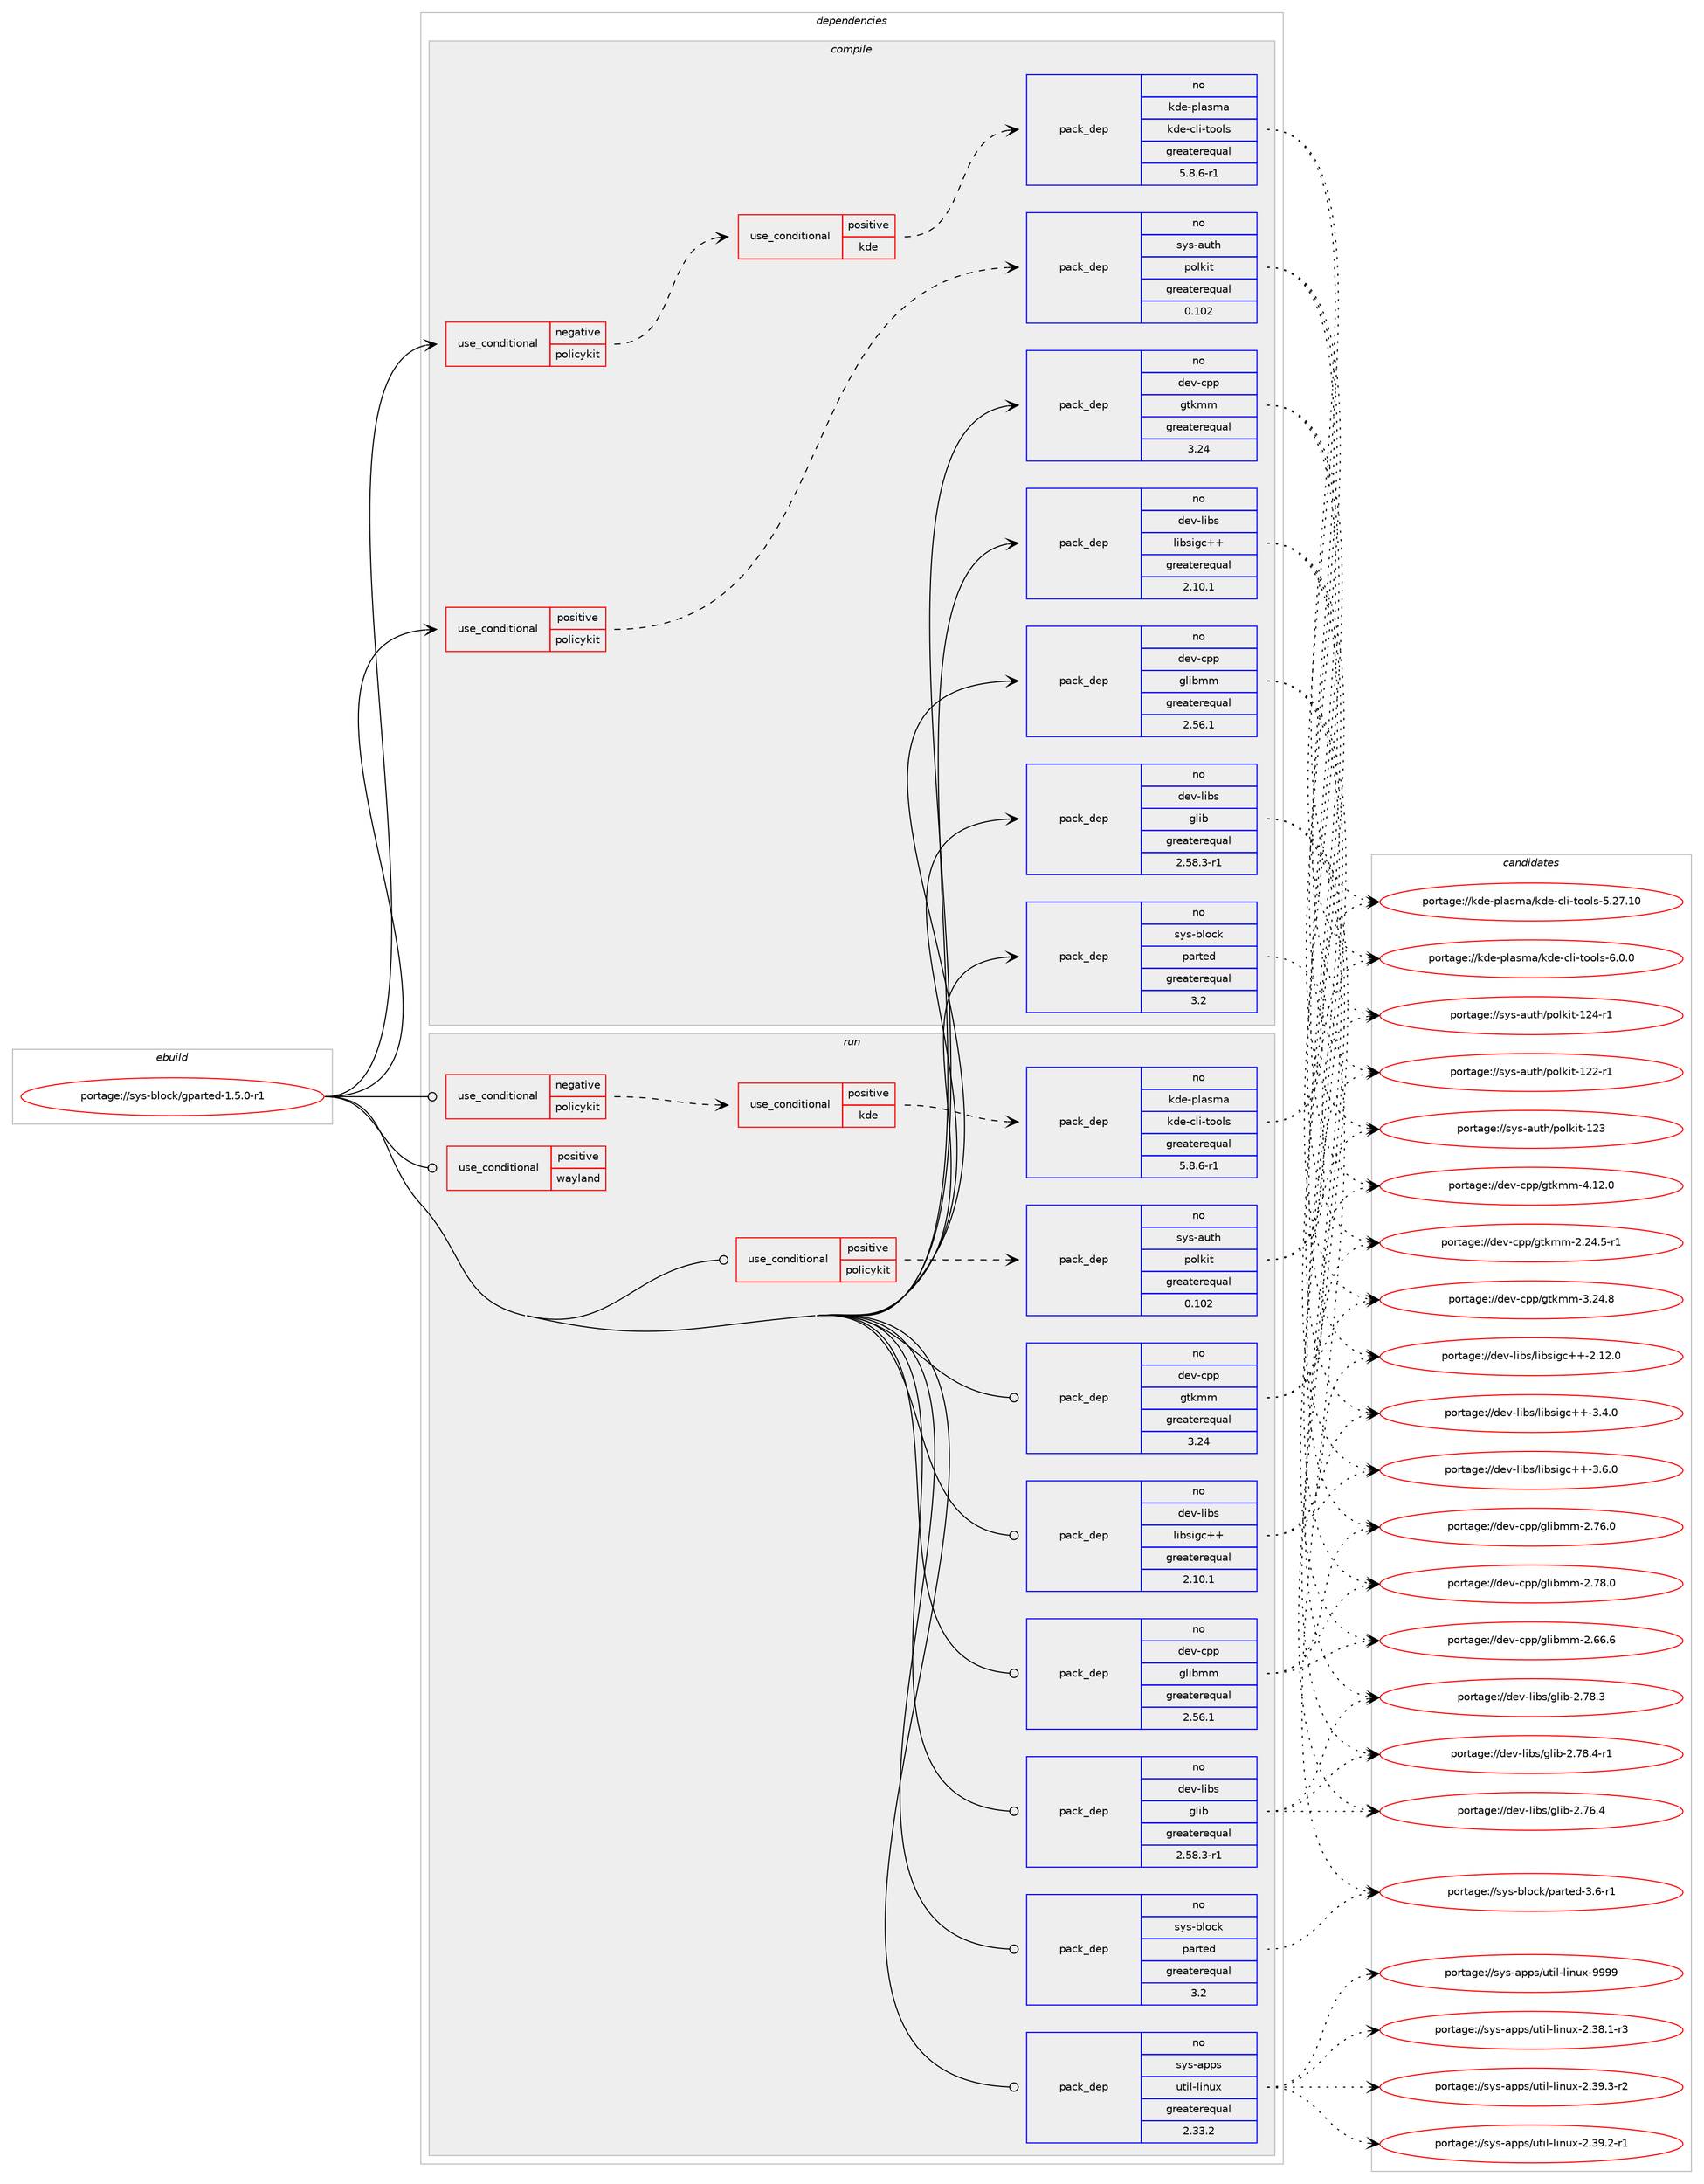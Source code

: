 digraph prolog {

# *************
# Graph options
# *************

newrank=true;
concentrate=true;
compound=true;
graph [rankdir=LR,fontname=Helvetica,fontsize=10,ranksep=1.5];#, ranksep=2.5, nodesep=0.2];
edge  [arrowhead=vee];
node  [fontname=Helvetica,fontsize=10];

# **********
# The ebuild
# **********

subgraph cluster_leftcol {
color=gray;
rank=same;
label=<<i>ebuild</i>>;
id [label="portage://sys-block/gparted-1.5.0-r1", color=red, width=4, href="../sys-block/gparted-1.5.0-r1.svg"];
}

# ****************
# The dependencies
# ****************

subgraph cluster_midcol {
color=gray;
label=<<i>dependencies</i>>;
subgraph cluster_compile {
fillcolor="#eeeeee";
style=filled;
label=<<i>compile</i>>;
subgraph cond10525 {
dependency14875 [label=<<TABLE BORDER="0" CELLBORDER="1" CELLSPACING="0" CELLPADDING="4"><TR><TD ROWSPAN="3" CELLPADDING="10">use_conditional</TD></TR><TR><TD>negative</TD></TR><TR><TD>policykit</TD></TR></TABLE>>, shape=none, color=red];
subgraph cond10526 {
dependency14876 [label=<<TABLE BORDER="0" CELLBORDER="1" CELLSPACING="0" CELLPADDING="4"><TR><TD ROWSPAN="3" CELLPADDING="10">use_conditional</TD></TR><TR><TD>positive</TD></TR><TR><TD>kde</TD></TR></TABLE>>, shape=none, color=red];
subgraph pack4204 {
dependency14877 [label=<<TABLE BORDER="0" CELLBORDER="1" CELLSPACING="0" CELLPADDING="4" WIDTH="220"><TR><TD ROWSPAN="6" CELLPADDING="30">pack_dep</TD></TR><TR><TD WIDTH="110">no</TD></TR><TR><TD>kde-plasma</TD></TR><TR><TD>kde-cli-tools</TD></TR><TR><TD>greaterequal</TD></TR><TR><TD>5.8.6-r1</TD></TR></TABLE>>, shape=none, color=blue];
}
dependency14876:e -> dependency14877:w [weight=20,style="dashed",arrowhead="vee"];
}
dependency14875:e -> dependency14876:w [weight=20,style="dashed",arrowhead="vee"];
}
id:e -> dependency14875:w [weight=20,style="solid",arrowhead="vee"];
subgraph cond10527 {
dependency14878 [label=<<TABLE BORDER="0" CELLBORDER="1" CELLSPACING="0" CELLPADDING="4"><TR><TD ROWSPAN="3" CELLPADDING="10">use_conditional</TD></TR><TR><TD>positive</TD></TR><TR><TD>policykit</TD></TR></TABLE>>, shape=none, color=red];
subgraph pack4205 {
dependency14879 [label=<<TABLE BORDER="0" CELLBORDER="1" CELLSPACING="0" CELLPADDING="4" WIDTH="220"><TR><TD ROWSPAN="6" CELLPADDING="30">pack_dep</TD></TR><TR><TD WIDTH="110">no</TD></TR><TR><TD>sys-auth</TD></TR><TR><TD>polkit</TD></TR><TR><TD>greaterequal</TD></TR><TR><TD>0.102</TD></TR></TABLE>>, shape=none, color=blue];
}
dependency14878:e -> dependency14879:w [weight=20,style="dashed",arrowhead="vee"];
}
id:e -> dependency14878:w [weight=20,style="solid",arrowhead="vee"];
subgraph pack4206 {
dependency14880 [label=<<TABLE BORDER="0" CELLBORDER="1" CELLSPACING="0" CELLPADDING="4" WIDTH="220"><TR><TD ROWSPAN="6" CELLPADDING="30">pack_dep</TD></TR><TR><TD WIDTH="110">no</TD></TR><TR><TD>dev-cpp</TD></TR><TR><TD>glibmm</TD></TR><TR><TD>greaterequal</TD></TR><TR><TD>2.56.1</TD></TR></TABLE>>, shape=none, color=blue];
}
id:e -> dependency14880:w [weight=20,style="solid",arrowhead="vee"];
subgraph pack4207 {
dependency14881 [label=<<TABLE BORDER="0" CELLBORDER="1" CELLSPACING="0" CELLPADDING="4" WIDTH="220"><TR><TD ROWSPAN="6" CELLPADDING="30">pack_dep</TD></TR><TR><TD WIDTH="110">no</TD></TR><TR><TD>dev-cpp</TD></TR><TR><TD>gtkmm</TD></TR><TR><TD>greaterequal</TD></TR><TR><TD>3.24</TD></TR></TABLE>>, shape=none, color=blue];
}
id:e -> dependency14881:w [weight=20,style="solid",arrowhead="vee"];
subgraph pack4208 {
dependency14882 [label=<<TABLE BORDER="0" CELLBORDER="1" CELLSPACING="0" CELLPADDING="4" WIDTH="220"><TR><TD ROWSPAN="6" CELLPADDING="30">pack_dep</TD></TR><TR><TD WIDTH="110">no</TD></TR><TR><TD>dev-libs</TD></TR><TR><TD>glib</TD></TR><TR><TD>greaterequal</TD></TR><TR><TD>2.58.3-r1</TD></TR></TABLE>>, shape=none, color=blue];
}
id:e -> dependency14882:w [weight=20,style="solid",arrowhead="vee"];
subgraph pack4209 {
dependency14883 [label=<<TABLE BORDER="0" CELLBORDER="1" CELLSPACING="0" CELLPADDING="4" WIDTH="220"><TR><TD ROWSPAN="6" CELLPADDING="30">pack_dep</TD></TR><TR><TD WIDTH="110">no</TD></TR><TR><TD>dev-libs</TD></TR><TR><TD>libsigc++</TD></TR><TR><TD>greaterequal</TD></TR><TR><TD>2.10.1</TD></TR></TABLE>>, shape=none, color=blue];
}
id:e -> dependency14883:w [weight=20,style="solid",arrowhead="vee"];
# *** BEGIN UNKNOWN DEPENDENCY TYPE (TODO) ***
# id -> package_dependency(portage://sys-block/gparted-1.5.0-r1,install,no,dev-util,desktop-file-utils,none,[,,],[],[])
# *** END UNKNOWN DEPENDENCY TYPE (TODO) ***

subgraph pack4210 {
dependency14884 [label=<<TABLE BORDER="0" CELLBORDER="1" CELLSPACING="0" CELLPADDING="4" WIDTH="220"><TR><TD ROWSPAN="6" CELLPADDING="30">pack_dep</TD></TR><TR><TD WIDTH="110">no</TD></TR><TR><TD>sys-block</TD></TR><TR><TD>parted</TD></TR><TR><TD>greaterequal</TD></TR><TR><TD>3.2</TD></TR></TABLE>>, shape=none, color=blue];
}
id:e -> dependency14884:w [weight=20,style="solid",arrowhead="vee"];
# *** BEGIN UNKNOWN DEPENDENCY TYPE (TODO) ***
# id -> package_dependency(portage://sys-block/gparted-1.5.0-r1,install,no,x11-misc,shared-mime-info,none,[,,],[],[])
# *** END UNKNOWN DEPENDENCY TYPE (TODO) ***

}
subgraph cluster_compileandrun {
fillcolor="#eeeeee";
style=filled;
label=<<i>compile and run</i>>;
}
subgraph cluster_run {
fillcolor="#eeeeee";
style=filled;
label=<<i>run</i>>;
subgraph cond10528 {
dependency14885 [label=<<TABLE BORDER="0" CELLBORDER="1" CELLSPACING="0" CELLPADDING="4"><TR><TD ROWSPAN="3" CELLPADDING="10">use_conditional</TD></TR><TR><TD>negative</TD></TR><TR><TD>policykit</TD></TR></TABLE>>, shape=none, color=red];
subgraph cond10529 {
dependency14886 [label=<<TABLE BORDER="0" CELLBORDER="1" CELLSPACING="0" CELLPADDING="4"><TR><TD ROWSPAN="3" CELLPADDING="10">use_conditional</TD></TR><TR><TD>positive</TD></TR><TR><TD>kde</TD></TR></TABLE>>, shape=none, color=red];
subgraph pack4211 {
dependency14887 [label=<<TABLE BORDER="0" CELLBORDER="1" CELLSPACING="0" CELLPADDING="4" WIDTH="220"><TR><TD ROWSPAN="6" CELLPADDING="30">pack_dep</TD></TR><TR><TD WIDTH="110">no</TD></TR><TR><TD>kde-plasma</TD></TR><TR><TD>kde-cli-tools</TD></TR><TR><TD>greaterequal</TD></TR><TR><TD>5.8.6-r1</TD></TR></TABLE>>, shape=none, color=blue];
}
dependency14886:e -> dependency14887:w [weight=20,style="dashed",arrowhead="vee"];
}
dependency14885:e -> dependency14886:w [weight=20,style="dashed",arrowhead="vee"];
}
id:e -> dependency14885:w [weight=20,style="solid",arrowhead="odot"];
subgraph cond10530 {
dependency14888 [label=<<TABLE BORDER="0" CELLBORDER="1" CELLSPACING="0" CELLPADDING="4"><TR><TD ROWSPAN="3" CELLPADDING="10">use_conditional</TD></TR><TR><TD>positive</TD></TR><TR><TD>policykit</TD></TR></TABLE>>, shape=none, color=red];
subgraph pack4212 {
dependency14889 [label=<<TABLE BORDER="0" CELLBORDER="1" CELLSPACING="0" CELLPADDING="4" WIDTH="220"><TR><TD ROWSPAN="6" CELLPADDING="30">pack_dep</TD></TR><TR><TD WIDTH="110">no</TD></TR><TR><TD>sys-auth</TD></TR><TR><TD>polkit</TD></TR><TR><TD>greaterequal</TD></TR><TR><TD>0.102</TD></TR></TABLE>>, shape=none, color=blue];
}
dependency14888:e -> dependency14889:w [weight=20,style="dashed",arrowhead="vee"];
}
id:e -> dependency14888:w [weight=20,style="solid",arrowhead="odot"];
subgraph cond10531 {
dependency14890 [label=<<TABLE BORDER="0" CELLBORDER="1" CELLSPACING="0" CELLPADDING="4"><TR><TD ROWSPAN="3" CELLPADDING="10">use_conditional</TD></TR><TR><TD>positive</TD></TR><TR><TD>wayland</TD></TR></TABLE>>, shape=none, color=red];
# *** BEGIN UNKNOWN DEPENDENCY TYPE (TODO) ***
# dependency14890 -> package_dependency(portage://sys-block/gparted-1.5.0-r1,run,no,x11-apps,xhost,none,[,,],[],[])
# *** END UNKNOWN DEPENDENCY TYPE (TODO) ***

}
id:e -> dependency14890:w [weight=20,style="solid",arrowhead="odot"];
subgraph pack4213 {
dependency14891 [label=<<TABLE BORDER="0" CELLBORDER="1" CELLSPACING="0" CELLPADDING="4" WIDTH="220"><TR><TD ROWSPAN="6" CELLPADDING="30">pack_dep</TD></TR><TR><TD WIDTH="110">no</TD></TR><TR><TD>dev-cpp</TD></TR><TR><TD>glibmm</TD></TR><TR><TD>greaterequal</TD></TR><TR><TD>2.56.1</TD></TR></TABLE>>, shape=none, color=blue];
}
id:e -> dependency14891:w [weight=20,style="solid",arrowhead="odot"];
subgraph pack4214 {
dependency14892 [label=<<TABLE BORDER="0" CELLBORDER="1" CELLSPACING="0" CELLPADDING="4" WIDTH="220"><TR><TD ROWSPAN="6" CELLPADDING="30">pack_dep</TD></TR><TR><TD WIDTH="110">no</TD></TR><TR><TD>dev-cpp</TD></TR><TR><TD>gtkmm</TD></TR><TR><TD>greaterequal</TD></TR><TR><TD>3.24</TD></TR></TABLE>>, shape=none, color=blue];
}
id:e -> dependency14892:w [weight=20,style="solid",arrowhead="odot"];
subgraph pack4215 {
dependency14893 [label=<<TABLE BORDER="0" CELLBORDER="1" CELLSPACING="0" CELLPADDING="4" WIDTH="220"><TR><TD ROWSPAN="6" CELLPADDING="30">pack_dep</TD></TR><TR><TD WIDTH="110">no</TD></TR><TR><TD>dev-libs</TD></TR><TR><TD>glib</TD></TR><TR><TD>greaterequal</TD></TR><TR><TD>2.58.3-r1</TD></TR></TABLE>>, shape=none, color=blue];
}
id:e -> dependency14893:w [weight=20,style="solid",arrowhead="odot"];
subgraph pack4216 {
dependency14894 [label=<<TABLE BORDER="0" CELLBORDER="1" CELLSPACING="0" CELLPADDING="4" WIDTH="220"><TR><TD ROWSPAN="6" CELLPADDING="30">pack_dep</TD></TR><TR><TD WIDTH="110">no</TD></TR><TR><TD>dev-libs</TD></TR><TR><TD>libsigc++</TD></TR><TR><TD>greaterequal</TD></TR><TR><TD>2.10.1</TD></TR></TABLE>>, shape=none, color=blue];
}
id:e -> dependency14894:w [weight=20,style="solid",arrowhead="odot"];
subgraph pack4217 {
dependency14895 [label=<<TABLE BORDER="0" CELLBORDER="1" CELLSPACING="0" CELLPADDING="4" WIDTH="220"><TR><TD ROWSPAN="6" CELLPADDING="30">pack_dep</TD></TR><TR><TD WIDTH="110">no</TD></TR><TR><TD>sys-apps</TD></TR><TR><TD>util-linux</TD></TR><TR><TD>greaterequal</TD></TR><TR><TD>2.33.2</TD></TR></TABLE>>, shape=none, color=blue];
}
id:e -> dependency14895:w [weight=20,style="solid",arrowhead="odot"];
subgraph pack4218 {
dependency14896 [label=<<TABLE BORDER="0" CELLBORDER="1" CELLSPACING="0" CELLPADDING="4" WIDTH="220"><TR><TD ROWSPAN="6" CELLPADDING="30">pack_dep</TD></TR><TR><TD WIDTH="110">no</TD></TR><TR><TD>sys-block</TD></TR><TR><TD>parted</TD></TR><TR><TD>greaterequal</TD></TR><TR><TD>3.2</TD></TR></TABLE>>, shape=none, color=blue];
}
id:e -> dependency14896:w [weight=20,style="solid",arrowhead="odot"];
}
}

# **************
# The candidates
# **************

subgraph cluster_choices {
rank=same;
color=gray;
label=<<i>candidates</i>>;

subgraph choice4204 {
color=black;
nodesep=1;
choice107100101451121089711510997471071001014599108105451161111111081154553465055464948 [label="portage://kde-plasma/kde-cli-tools-5.27.10", color=red, width=4,href="../kde-plasma/kde-cli-tools-5.27.10.svg"];
choice10710010145112108971151099747107100101459910810545116111111108115455446484648 [label="portage://kde-plasma/kde-cli-tools-6.0.0", color=red, width=4,href="../kde-plasma/kde-cli-tools-6.0.0.svg"];
dependency14877:e -> choice107100101451121089711510997471071001014599108105451161111111081154553465055464948:w [style=dotted,weight="100"];
dependency14877:e -> choice10710010145112108971151099747107100101459910810545116111111108115455446484648:w [style=dotted,weight="100"];
}
subgraph choice4205 {
color=black;
nodesep=1;
choice115121115459711711610447112111108107105116454950504511449 [label="portage://sys-auth/polkit-122-r1", color=red, width=4,href="../sys-auth/polkit-122-r1.svg"];
choice11512111545971171161044711211110810710511645495051 [label="portage://sys-auth/polkit-123", color=red, width=4,href="../sys-auth/polkit-123.svg"];
choice115121115459711711610447112111108107105116454950524511449 [label="portage://sys-auth/polkit-124-r1", color=red, width=4,href="../sys-auth/polkit-124-r1.svg"];
dependency14879:e -> choice115121115459711711610447112111108107105116454950504511449:w [style=dotted,weight="100"];
dependency14879:e -> choice11512111545971171161044711211110810710511645495051:w [style=dotted,weight="100"];
dependency14879:e -> choice115121115459711711610447112111108107105116454950524511449:w [style=dotted,weight="100"];
}
subgraph choice4206 {
color=black;
nodesep=1;
choice1001011184599112112471031081059810910945504654544654 [label="portage://dev-cpp/glibmm-2.66.6", color=red, width=4,href="../dev-cpp/glibmm-2.66.6.svg"];
choice1001011184599112112471031081059810910945504655544648 [label="portage://dev-cpp/glibmm-2.76.0", color=red, width=4,href="../dev-cpp/glibmm-2.76.0.svg"];
choice1001011184599112112471031081059810910945504655564648 [label="portage://dev-cpp/glibmm-2.78.0", color=red, width=4,href="../dev-cpp/glibmm-2.78.0.svg"];
dependency14880:e -> choice1001011184599112112471031081059810910945504654544654:w [style=dotted,weight="100"];
dependency14880:e -> choice1001011184599112112471031081059810910945504655544648:w [style=dotted,weight="100"];
dependency14880:e -> choice1001011184599112112471031081059810910945504655564648:w [style=dotted,weight="100"];
}
subgraph choice4207 {
color=black;
nodesep=1;
choice100101118459911211247103116107109109455046505246534511449 [label="portage://dev-cpp/gtkmm-2.24.5-r1", color=red, width=4,href="../dev-cpp/gtkmm-2.24.5-r1.svg"];
choice10010111845991121124710311610710910945514650524656 [label="portage://dev-cpp/gtkmm-3.24.8", color=red, width=4,href="../dev-cpp/gtkmm-3.24.8.svg"];
choice10010111845991121124710311610710910945524649504648 [label="portage://dev-cpp/gtkmm-4.12.0", color=red, width=4,href="../dev-cpp/gtkmm-4.12.0.svg"];
dependency14881:e -> choice100101118459911211247103116107109109455046505246534511449:w [style=dotted,weight="100"];
dependency14881:e -> choice10010111845991121124710311610710910945514650524656:w [style=dotted,weight="100"];
dependency14881:e -> choice10010111845991121124710311610710910945524649504648:w [style=dotted,weight="100"];
}
subgraph choice4208 {
color=black;
nodesep=1;
choice1001011184510810598115471031081059845504655544652 [label="portage://dev-libs/glib-2.76.4", color=red, width=4,href="../dev-libs/glib-2.76.4.svg"];
choice1001011184510810598115471031081059845504655564651 [label="portage://dev-libs/glib-2.78.3", color=red, width=4,href="../dev-libs/glib-2.78.3.svg"];
choice10010111845108105981154710310810598455046555646524511449 [label="portage://dev-libs/glib-2.78.4-r1", color=red, width=4,href="../dev-libs/glib-2.78.4-r1.svg"];
dependency14882:e -> choice1001011184510810598115471031081059845504655544652:w [style=dotted,weight="100"];
dependency14882:e -> choice1001011184510810598115471031081059845504655564651:w [style=dotted,weight="100"];
dependency14882:e -> choice10010111845108105981154710310810598455046555646524511449:w [style=dotted,weight="100"];
}
subgraph choice4209 {
color=black;
nodesep=1;
choice1001011184510810598115471081059811510510399434345504649504648 [label="portage://dev-libs/libsigc++-2.12.0", color=red, width=4,href="../dev-libs/libsigc++-2.12.0.svg"];
choice10010111845108105981154710810598115105103994343455146524648 [label="portage://dev-libs/libsigc++-3.4.0", color=red, width=4,href="../dev-libs/libsigc++-3.4.0.svg"];
choice10010111845108105981154710810598115105103994343455146544648 [label="portage://dev-libs/libsigc++-3.6.0", color=red, width=4,href="../dev-libs/libsigc++-3.6.0.svg"];
dependency14883:e -> choice1001011184510810598115471081059811510510399434345504649504648:w [style=dotted,weight="100"];
dependency14883:e -> choice10010111845108105981154710810598115105103994343455146524648:w [style=dotted,weight="100"];
dependency14883:e -> choice10010111845108105981154710810598115105103994343455146544648:w [style=dotted,weight="100"];
}
subgraph choice4210 {
color=black;
nodesep=1;
choice1151211154598108111991074711297114116101100455146544511449 [label="portage://sys-block/parted-3.6-r1", color=red, width=4,href="../sys-block/parted-3.6-r1.svg"];
dependency14884:e -> choice1151211154598108111991074711297114116101100455146544511449:w [style=dotted,weight="100"];
}
subgraph choice4211 {
color=black;
nodesep=1;
choice107100101451121089711510997471071001014599108105451161111111081154553465055464948 [label="portage://kde-plasma/kde-cli-tools-5.27.10", color=red, width=4,href="../kde-plasma/kde-cli-tools-5.27.10.svg"];
choice10710010145112108971151099747107100101459910810545116111111108115455446484648 [label="portage://kde-plasma/kde-cli-tools-6.0.0", color=red, width=4,href="../kde-plasma/kde-cli-tools-6.0.0.svg"];
dependency14887:e -> choice107100101451121089711510997471071001014599108105451161111111081154553465055464948:w [style=dotted,weight="100"];
dependency14887:e -> choice10710010145112108971151099747107100101459910810545116111111108115455446484648:w [style=dotted,weight="100"];
}
subgraph choice4212 {
color=black;
nodesep=1;
choice115121115459711711610447112111108107105116454950504511449 [label="portage://sys-auth/polkit-122-r1", color=red, width=4,href="../sys-auth/polkit-122-r1.svg"];
choice11512111545971171161044711211110810710511645495051 [label="portage://sys-auth/polkit-123", color=red, width=4,href="../sys-auth/polkit-123.svg"];
choice115121115459711711610447112111108107105116454950524511449 [label="portage://sys-auth/polkit-124-r1", color=red, width=4,href="../sys-auth/polkit-124-r1.svg"];
dependency14889:e -> choice115121115459711711610447112111108107105116454950504511449:w [style=dotted,weight="100"];
dependency14889:e -> choice11512111545971171161044711211110810710511645495051:w [style=dotted,weight="100"];
dependency14889:e -> choice115121115459711711610447112111108107105116454950524511449:w [style=dotted,weight="100"];
}
subgraph choice4213 {
color=black;
nodesep=1;
choice1001011184599112112471031081059810910945504654544654 [label="portage://dev-cpp/glibmm-2.66.6", color=red, width=4,href="../dev-cpp/glibmm-2.66.6.svg"];
choice1001011184599112112471031081059810910945504655544648 [label="portage://dev-cpp/glibmm-2.76.0", color=red, width=4,href="../dev-cpp/glibmm-2.76.0.svg"];
choice1001011184599112112471031081059810910945504655564648 [label="portage://dev-cpp/glibmm-2.78.0", color=red, width=4,href="../dev-cpp/glibmm-2.78.0.svg"];
dependency14891:e -> choice1001011184599112112471031081059810910945504654544654:w [style=dotted,weight="100"];
dependency14891:e -> choice1001011184599112112471031081059810910945504655544648:w [style=dotted,weight="100"];
dependency14891:e -> choice1001011184599112112471031081059810910945504655564648:w [style=dotted,weight="100"];
}
subgraph choice4214 {
color=black;
nodesep=1;
choice100101118459911211247103116107109109455046505246534511449 [label="portage://dev-cpp/gtkmm-2.24.5-r1", color=red, width=4,href="../dev-cpp/gtkmm-2.24.5-r1.svg"];
choice10010111845991121124710311610710910945514650524656 [label="portage://dev-cpp/gtkmm-3.24.8", color=red, width=4,href="../dev-cpp/gtkmm-3.24.8.svg"];
choice10010111845991121124710311610710910945524649504648 [label="portage://dev-cpp/gtkmm-4.12.0", color=red, width=4,href="../dev-cpp/gtkmm-4.12.0.svg"];
dependency14892:e -> choice100101118459911211247103116107109109455046505246534511449:w [style=dotted,weight="100"];
dependency14892:e -> choice10010111845991121124710311610710910945514650524656:w [style=dotted,weight="100"];
dependency14892:e -> choice10010111845991121124710311610710910945524649504648:w [style=dotted,weight="100"];
}
subgraph choice4215 {
color=black;
nodesep=1;
choice1001011184510810598115471031081059845504655544652 [label="portage://dev-libs/glib-2.76.4", color=red, width=4,href="../dev-libs/glib-2.76.4.svg"];
choice1001011184510810598115471031081059845504655564651 [label="portage://dev-libs/glib-2.78.3", color=red, width=4,href="../dev-libs/glib-2.78.3.svg"];
choice10010111845108105981154710310810598455046555646524511449 [label="portage://dev-libs/glib-2.78.4-r1", color=red, width=4,href="../dev-libs/glib-2.78.4-r1.svg"];
dependency14893:e -> choice1001011184510810598115471031081059845504655544652:w [style=dotted,weight="100"];
dependency14893:e -> choice1001011184510810598115471031081059845504655564651:w [style=dotted,weight="100"];
dependency14893:e -> choice10010111845108105981154710310810598455046555646524511449:w [style=dotted,weight="100"];
}
subgraph choice4216 {
color=black;
nodesep=1;
choice1001011184510810598115471081059811510510399434345504649504648 [label="portage://dev-libs/libsigc++-2.12.0", color=red, width=4,href="../dev-libs/libsigc++-2.12.0.svg"];
choice10010111845108105981154710810598115105103994343455146524648 [label="portage://dev-libs/libsigc++-3.4.0", color=red, width=4,href="../dev-libs/libsigc++-3.4.0.svg"];
choice10010111845108105981154710810598115105103994343455146544648 [label="portage://dev-libs/libsigc++-3.6.0", color=red, width=4,href="../dev-libs/libsigc++-3.6.0.svg"];
dependency14894:e -> choice1001011184510810598115471081059811510510399434345504649504648:w [style=dotted,weight="100"];
dependency14894:e -> choice10010111845108105981154710810598115105103994343455146524648:w [style=dotted,weight="100"];
dependency14894:e -> choice10010111845108105981154710810598115105103994343455146544648:w [style=dotted,weight="100"];
}
subgraph choice4217 {
color=black;
nodesep=1;
choice11512111545971121121154711711610510845108105110117120455046515646494511451 [label="portage://sys-apps/util-linux-2.38.1-r3", color=red, width=4,href="../sys-apps/util-linux-2.38.1-r3.svg"];
choice11512111545971121121154711711610510845108105110117120455046515746504511449 [label="portage://sys-apps/util-linux-2.39.2-r1", color=red, width=4,href="../sys-apps/util-linux-2.39.2-r1.svg"];
choice11512111545971121121154711711610510845108105110117120455046515746514511450 [label="portage://sys-apps/util-linux-2.39.3-r2", color=red, width=4,href="../sys-apps/util-linux-2.39.3-r2.svg"];
choice115121115459711211211547117116105108451081051101171204557575757 [label="portage://sys-apps/util-linux-9999", color=red, width=4,href="../sys-apps/util-linux-9999.svg"];
dependency14895:e -> choice11512111545971121121154711711610510845108105110117120455046515646494511451:w [style=dotted,weight="100"];
dependency14895:e -> choice11512111545971121121154711711610510845108105110117120455046515746504511449:w [style=dotted,weight="100"];
dependency14895:e -> choice11512111545971121121154711711610510845108105110117120455046515746514511450:w [style=dotted,weight="100"];
dependency14895:e -> choice115121115459711211211547117116105108451081051101171204557575757:w [style=dotted,weight="100"];
}
subgraph choice4218 {
color=black;
nodesep=1;
choice1151211154598108111991074711297114116101100455146544511449 [label="portage://sys-block/parted-3.6-r1", color=red, width=4,href="../sys-block/parted-3.6-r1.svg"];
dependency14896:e -> choice1151211154598108111991074711297114116101100455146544511449:w [style=dotted,weight="100"];
}
}

}

